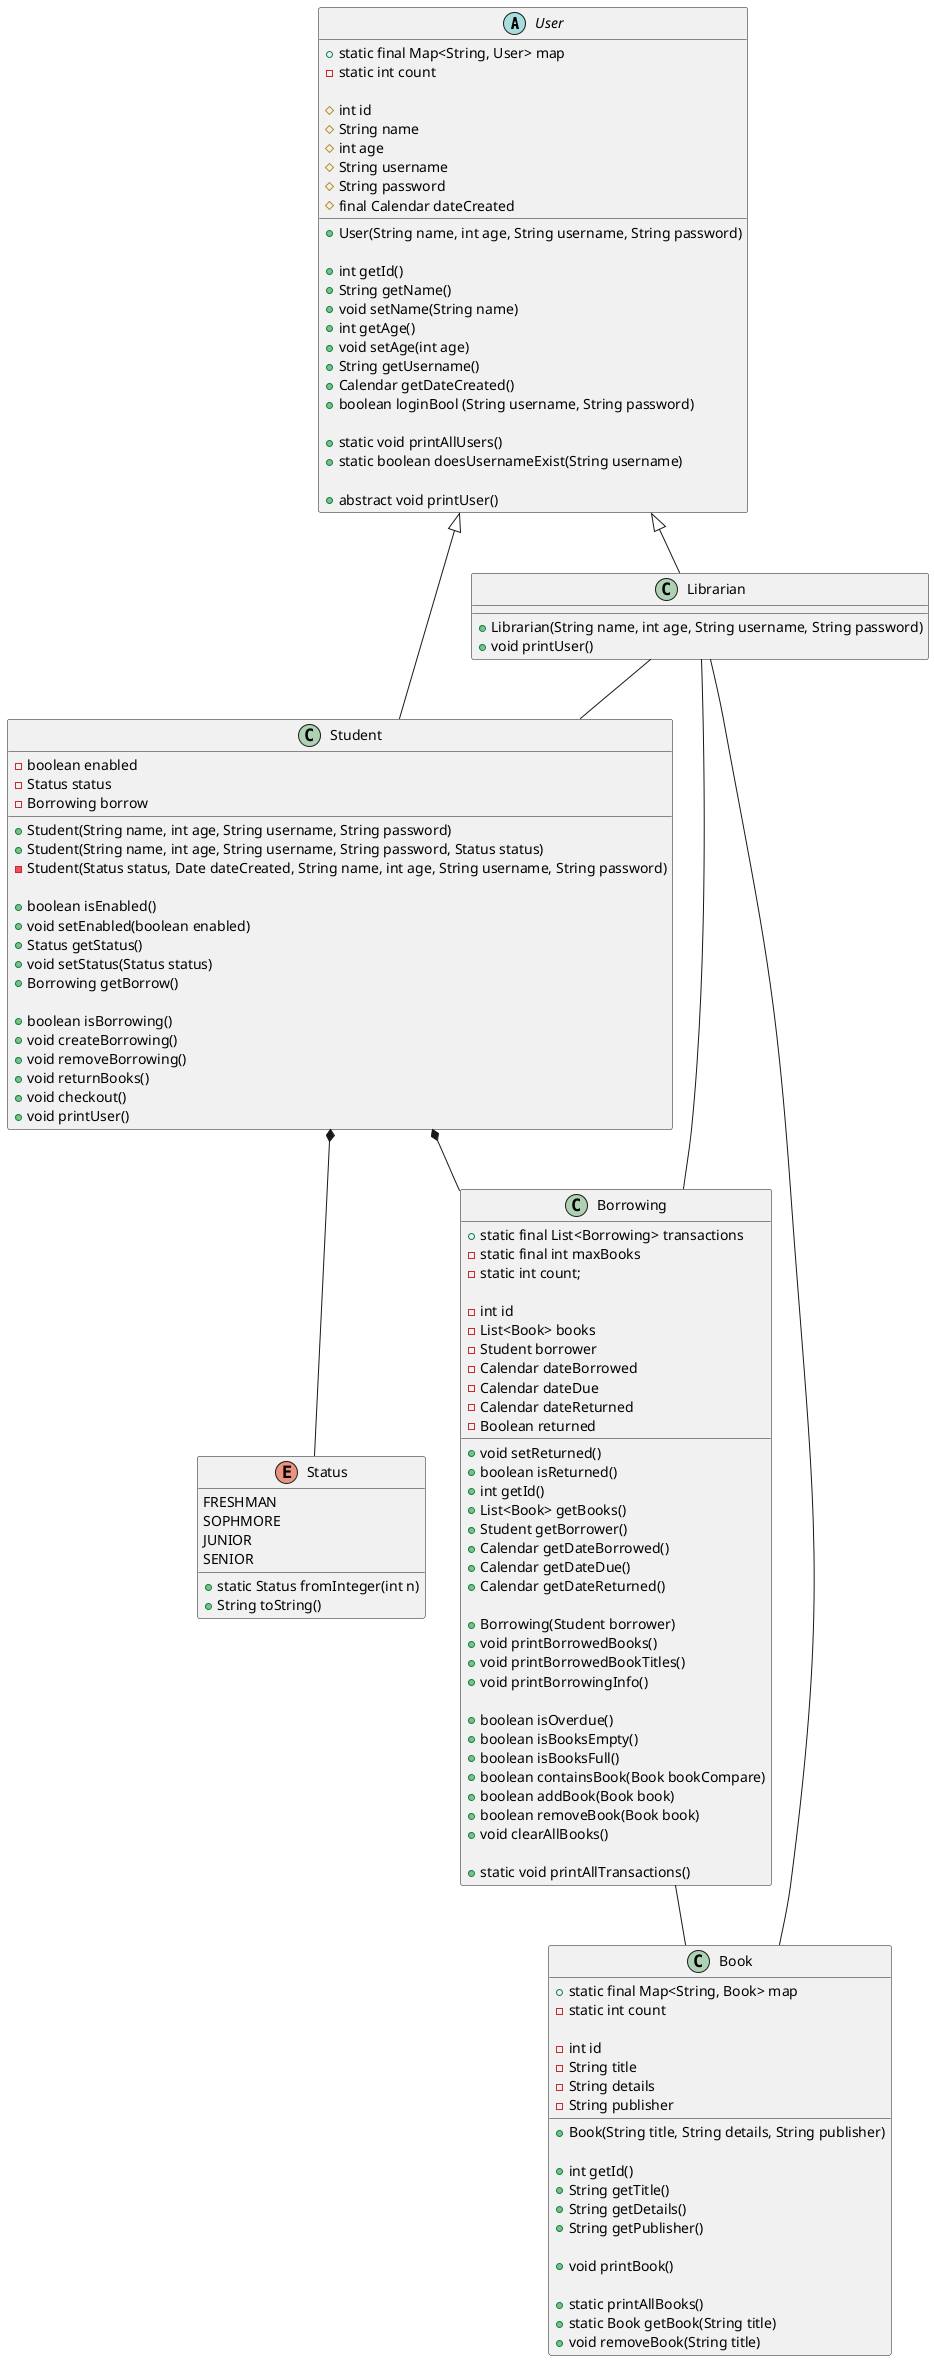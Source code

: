 @startuml
abstract User {
    + static final Map<String, User> map
    - static int count

    # int id
    # String name
    # int age
    # String username
    # String password
    # final Calendar dateCreated

    + User(String name, int age, String username, String password)

    + int getId()
    + String getName()
    + void setName(String name)
    + int getAge()
    + void setAge(int age)
    + String getUsername()
    + Calendar getDateCreated()
    + boolean loginBool (String username, String password)

    + static void printAllUsers()
    + static boolean doesUsernameExist(String username)

    + abstract void printUser()
}

class Librarian {
    + Librarian(String name, int age, String username, String password)
    + void printUser()
}

class Student {
    - boolean enabled
    - Status status
    - Borrowing borrow

    + Student(String name, int age, String username, String password)
    + Student(String name, int age, String username, String password, Status status)
    - Student(Status status, Date dateCreated, String name, int age, String username, String password)

    + boolean isEnabled()
    + void setEnabled(boolean enabled)
    + Status getStatus()
    + void setStatus(Status status)
    + Borrowing getBorrow()

    + boolean isBorrowing()
    + void createBorrowing()
    + void removeBorrowing()
    + void returnBooks()
    + void checkout()
    + void printUser()
}

enum Status {
        FRESHMAN
        SOPHMORE
        JUNIOR
        SENIOR

        + static Status fromInteger(int n)
        + String toString()
}

class Borrowing {
    + static final List<Borrowing> transactions
    - static final int maxBooks
    - static int count;

    - int id
    - List<Book> books
    - Student borrower
    - Calendar dateBorrowed
    - Calendar dateDue
    - Calendar dateReturned
    - Boolean returned

    + void setReturned()
    + boolean isReturned()
    + int getId()
    + List<Book> getBooks()
    + Student getBorrower()
    + Calendar getDateBorrowed()
    + Calendar getDateDue()
    + Calendar getDateReturned()

    + Borrowing(Student borrower)
    + void printBorrowedBooks()
    + void printBorrowedBookTitles()
    + void printBorrowingInfo()

    + boolean isOverdue()
    + boolean isBooksEmpty()
    + boolean isBooksFull()
    + boolean containsBook(Book bookCompare)
    + boolean addBook(Book book)
    + boolean removeBook(Book book)
    + void clearAllBooks()

    + static void printAllTransactions()
}

class Book {
    + static final Map<String, Book> map
    - static int count

    - int id
    - String title
    - String details
    - String publisher

    + Book(String title, String details, String publisher)

    + int getId()
    + String getTitle()
    + String getDetails()
    + String getPublisher()

    + void printBook()

    + static printAllBooks()
    + static Book getBook(String title)
    + void removeBook(String title)
}

User <|-- Student
User <|-- Librarian
Student *-- Status
Student *-- Borrowing
Borrowing -- Librarian
Borrowing -- Book
Librarian -- Student
Book -- Librarian

@enduml